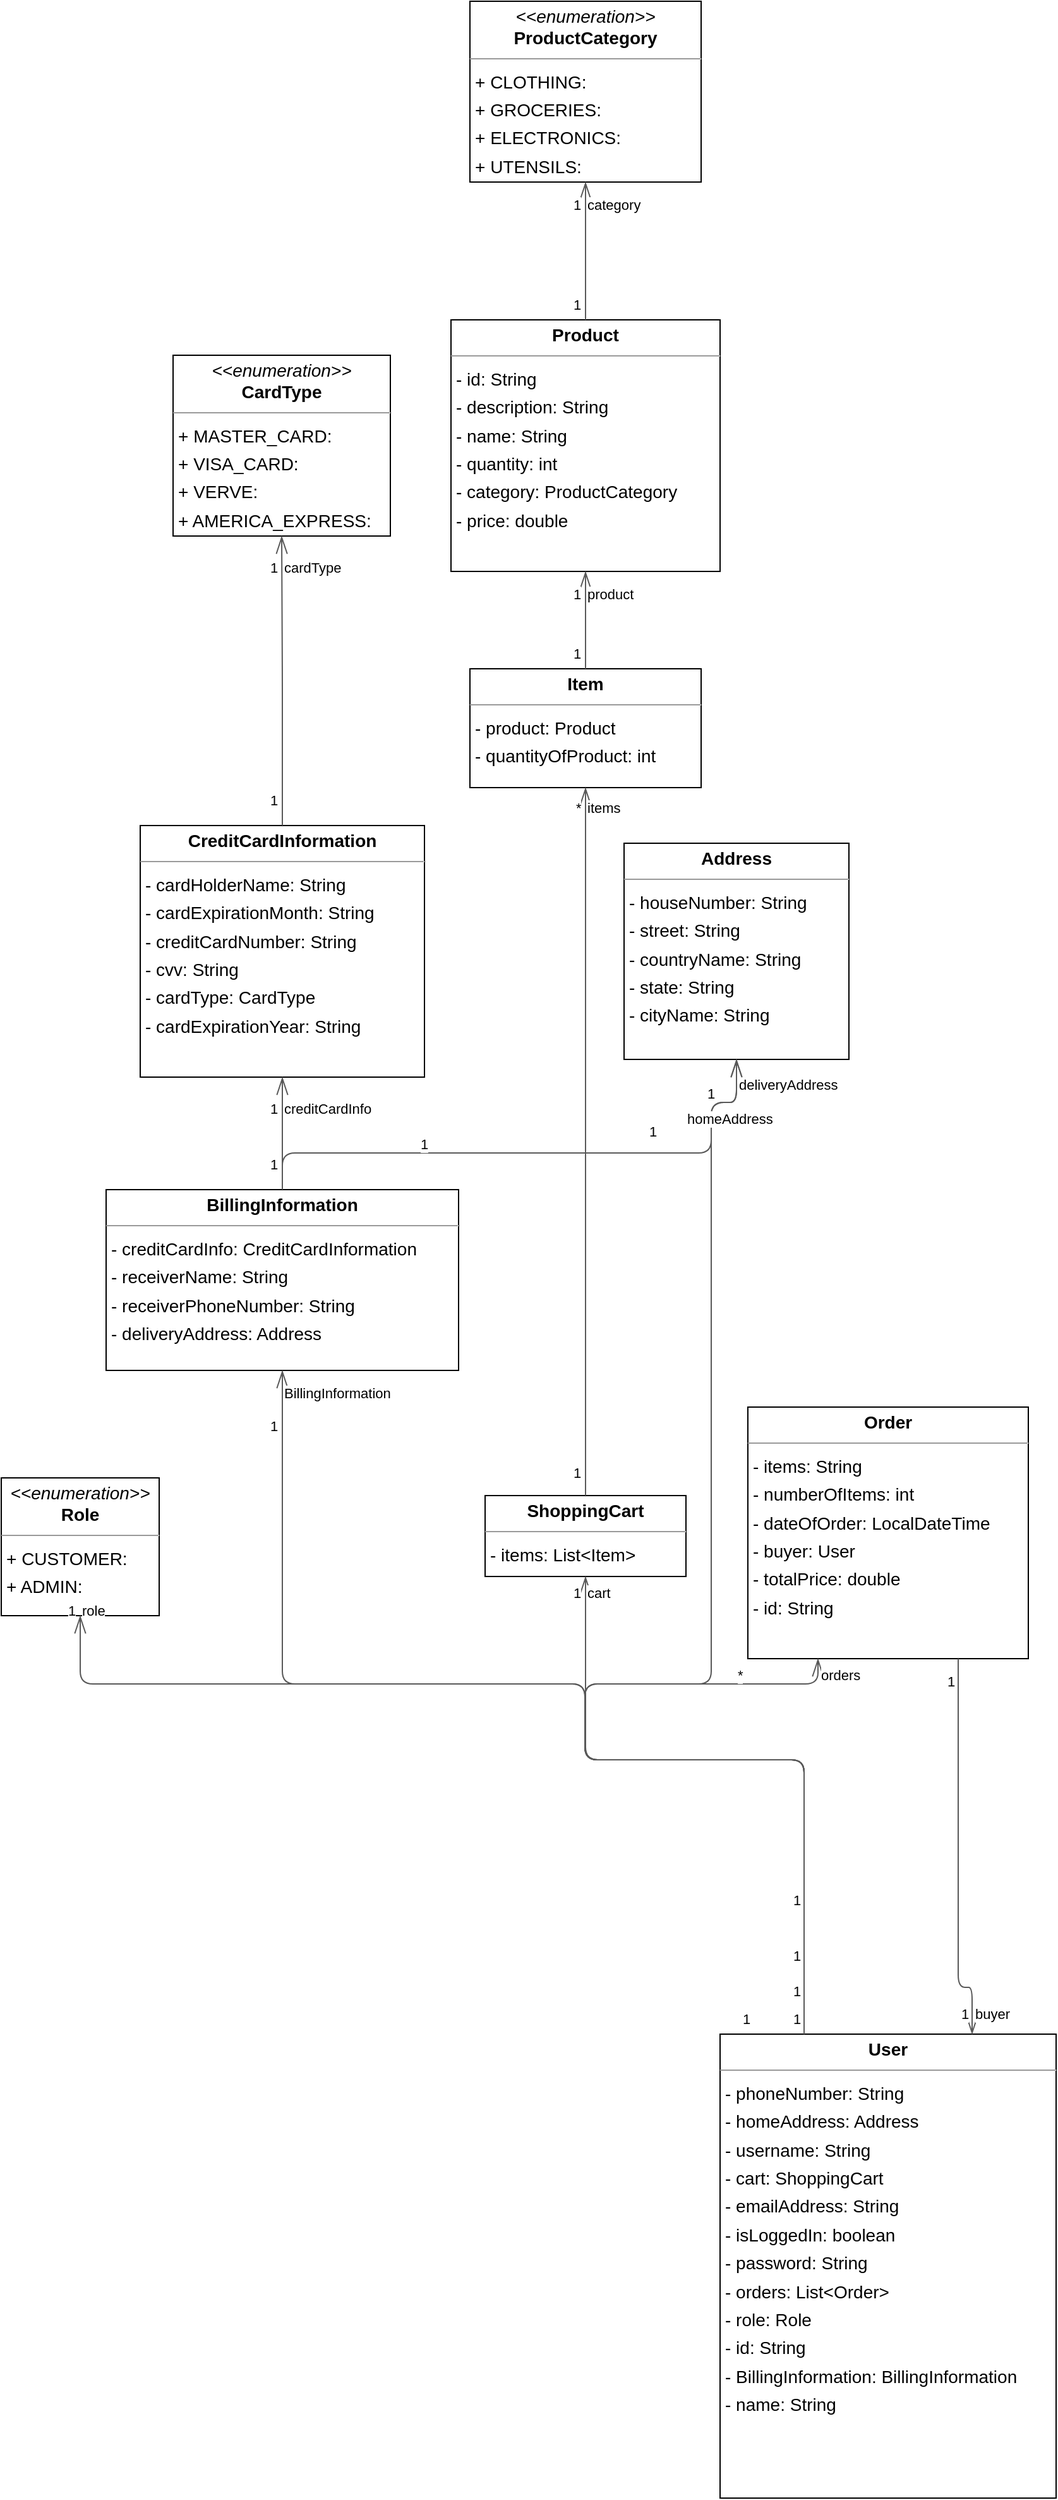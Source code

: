 <mxfile version="23.1.5" type="device" pages="2">
  <diagram id="5gsyttTAuBjk4Lv5tkFZ" name="class diagram">
    <mxGraphModel dx="880" dy="972" grid="0" gridSize="10" guides="1" tooltips="1" connect="1" arrows="1" fold="1" page="0" pageScale="1" pageWidth="850" pageHeight="1100" background="none" math="0" shadow="0">
      <root>
        <mxCell id="0" />
        <mxCell id="1" parent="0" />
        <mxCell id="node5" value="&lt;p style=&quot;margin:0px;margin-top:4px;text-align:center;&quot;&gt;&lt;b&gt;Address&lt;/b&gt;&lt;/p&gt;&lt;hr size=&quot;1&quot;/&gt;&lt;p style=&quot;margin:0 0 0 4px;line-height:1.6;&quot;&gt;- houseNumber: String&lt;br/&gt;- street: String&lt;br/&gt;- countryName: String&lt;br/&gt;- state: String&lt;br/&gt;- cityName: String&lt;/p&gt;" style="verticalAlign=top;align=left;overflow=fill;fontSize=14;fontFamily=Helvetica;html=1;rounded=0;shadow=0;comic=0;labelBackgroundColor=none;strokeWidth=1;" parent="1" vertex="1">
          <mxGeometry x="553" y="653" width="178" height="171" as="geometry" />
        </mxCell>
        <mxCell id="node47" value="&lt;p style=&quot;margin:0px;margin-top:4px;text-align:center;&quot;&gt;&lt;b&gt;BillingInformation&lt;/b&gt;&lt;/p&gt;&lt;hr size=&quot;1&quot;/&gt;&lt;p style=&quot;margin:0 0 0 4px;line-height:1.6;&quot;&gt;- creditCardInfo: CreditCardInformation&lt;br/&gt;- receiverName: String&lt;br/&gt;- receiverPhoneNumber: String&lt;br/&gt;- deliveryAddress: Address&lt;/p&gt;" style="verticalAlign=top;align=left;overflow=fill;fontSize=14;fontFamily=Helvetica;html=1;rounded=0;shadow=0;comic=0;labelBackgroundColor=none;strokeWidth=1;" parent="1" vertex="1">
          <mxGeometry x="143" y="927" width="279" height="143" as="geometry" />
        </mxCell>
        <mxCell id="node39" value="&lt;p style=&quot;margin:0px;margin-top:4px;text-align:center;&quot;&gt;&lt;i&gt;&amp;lt;&amp;lt;enumeration&amp;gt;&amp;gt;&lt;/i&gt;&lt;br/&gt;&lt;b&gt;CardType&lt;/b&gt;&lt;/p&gt;&lt;hr size=&quot;1&quot;/&gt;&lt;p style=&quot;margin:0 0 0 4px;line-height:1.6;&quot;&gt;+ MASTER_CARD: &lt;br/&gt;+ VISA_CARD: &lt;br/&gt;+ VERVE: &lt;br/&gt;+ AMERICA_EXPRESS: &lt;/p&gt;" style="verticalAlign=top;align=left;overflow=fill;fontSize=14;fontFamily=Helvetica;html=1;rounded=0;shadow=0;comic=0;labelBackgroundColor=none;strokeWidth=1;" parent="1" vertex="1">
          <mxGeometry x="196" y="267" width="172" height="143" as="geometry" />
        </mxCell>
        <mxCell id="node51" value="&lt;p style=&quot;margin:0px;margin-top:4px;text-align:center;&quot;&gt;&lt;b&gt;CreditCardInformation&lt;/b&gt;&lt;/p&gt;&lt;hr size=&quot;1&quot;/&gt;&lt;p style=&quot;margin:0 0 0 4px;line-height:1.6;&quot;&gt;- cardHolderName: String&lt;br/&gt;- cardExpirationMonth: String&lt;br/&gt;- creditCardNumber: String&lt;br/&gt;- cvv: String&lt;br/&gt;- cardType: CardType&lt;br/&gt;- cardExpirationYear: String&lt;/p&gt;" style="verticalAlign=top;align=left;overflow=fill;fontSize=14;fontFamily=Helvetica;html=1;rounded=0;shadow=0;comic=0;labelBackgroundColor=none;strokeWidth=1;" parent="1" vertex="1">
          <mxGeometry x="170" y="639" width="225" height="199" as="geometry" />
        </mxCell>
        <mxCell id="node60" value="&lt;p style=&quot;margin:0px;margin-top:4px;text-align:center;&quot;&gt;&lt;b&gt;Item&lt;/b&gt;&lt;/p&gt;&lt;hr size=&quot;1&quot;/&gt;&lt;p style=&quot;margin:0 0 0 4px;line-height:1.6;&quot;&gt;- product: Product&lt;br/&gt;- quantityOfProduct: int&lt;/p&gt;" style="verticalAlign=top;align=left;overflow=fill;fontSize=14;fontFamily=Helvetica;html=1;rounded=0;shadow=0;comic=0;labelBackgroundColor=none;strokeWidth=1;" parent="1" vertex="1">
          <mxGeometry x="431" y="515" width="183" height="94" as="geometry" />
        </mxCell>
        <mxCell id="node10" value="&lt;p style=&quot;margin:0px;margin-top:4px;text-align:center;&quot;&gt;&lt;b&gt;Order&lt;/b&gt;&lt;/p&gt;&lt;hr size=&quot;1&quot;/&gt;&lt;p style=&quot;margin:0 0 0 4px;line-height:1.6;&quot;&gt;- items: String&lt;br/&gt;- numberOfItems: int&lt;br/&gt;- dateOfOrder: LocalDateTime&lt;br/&gt;- buyer: User&lt;br/&gt;- totalPrice: double&lt;br/&gt;- id: String&lt;/p&gt;" style="verticalAlign=top;align=left;overflow=fill;fontSize=14;fontFamily=Helvetica;html=1;rounded=0;shadow=0;comic=0;labelBackgroundColor=none;strokeWidth=1;" parent="1" vertex="1">
          <mxGeometry x="651" y="1099" width="222" height="199" as="geometry" />
        </mxCell>
        <mxCell id="node54" value="&lt;p style=&quot;margin:0px;margin-top:4px;text-align:center;&quot;&gt;&lt;b&gt;Product&lt;/b&gt;&lt;/p&gt;&lt;hr size=&quot;1&quot;/&gt;&lt;p style=&quot;margin:0 0 0 4px;line-height:1.6;&quot;&gt;- id: String&lt;br/&gt;- description: String&lt;br/&gt;- name: String&lt;br/&gt;- quantity: int&lt;br/&gt;- category: ProductCategory&lt;br/&gt;- price: double&lt;/p&gt;" style="verticalAlign=top;align=left;overflow=fill;fontSize=14;fontFamily=Helvetica;html=1;rounded=0;shadow=0;comic=0;labelBackgroundColor=none;strokeWidth=1;" parent="1" vertex="1">
          <mxGeometry x="416" y="239" width="213" height="199" as="geometry" />
        </mxCell>
        <mxCell id="node64" value="&lt;p style=&quot;margin:0px;margin-top:4px;text-align:center;&quot;&gt;&lt;i&gt;&amp;lt;&amp;lt;enumeration&amp;gt;&amp;gt;&lt;/i&gt;&lt;br/&gt;&lt;b&gt;ProductCategory&lt;/b&gt;&lt;/p&gt;&lt;hr size=&quot;1&quot;/&gt;&lt;p style=&quot;margin:0 0 0 4px;line-height:1.6;&quot;&gt;+ CLOTHING: &lt;br/&gt;+ GROCERIES: &lt;br/&gt;+ ELECTRONICS: &lt;br/&gt;+ UTENSILS: &lt;/p&gt;" style="verticalAlign=top;align=left;overflow=fill;fontSize=14;fontFamily=Helvetica;html=1;rounded=0;shadow=0;comic=0;labelBackgroundColor=none;strokeWidth=1;" parent="1" vertex="1">
          <mxGeometry x="431" y="-13" width="183" height="143" as="geometry" />
        </mxCell>
        <mxCell id="node46" value="&lt;p style=&quot;margin:0px;margin-top:4px;text-align:center;&quot;&gt;&lt;i&gt;&amp;lt;&amp;lt;enumeration&amp;gt;&amp;gt;&lt;/i&gt;&lt;br/&gt;&lt;b&gt;Role&lt;/b&gt;&lt;/p&gt;&lt;hr size=&quot;1&quot;/&gt;&lt;p style=&quot;margin:0 0 0 4px;line-height:1.6;&quot;&gt;+ CUSTOMER: &lt;br/&gt;+ ADMIN: &lt;/p&gt;" style="verticalAlign=top;align=left;overflow=fill;fontSize=14;fontFamily=Helvetica;html=1;rounded=0;shadow=0;comic=0;labelBackgroundColor=none;strokeWidth=1;" parent="1" vertex="1">
          <mxGeometry x="60" y="1155" width="125" height="109" as="geometry" />
        </mxCell>
        <mxCell id="node68" value="&lt;p style=&quot;margin:0px;margin-top:4px;text-align:center;&quot;&gt;&lt;b&gt;ShoppingCart&lt;/b&gt;&lt;/p&gt;&lt;hr size=&quot;1&quot;/&gt;&lt;p style=&quot;margin:0 0 0 4px;line-height:1.6;&quot;&gt;- items: List&amp;lt;Item&amp;gt;&lt;/p&gt;" style="verticalAlign=top;align=left;overflow=fill;fontSize=14;fontFamily=Helvetica;html=1;rounded=0;shadow=0;comic=0;labelBackgroundColor=none;strokeWidth=1;" parent="1" vertex="1">
          <mxGeometry x="443" y="1169" width="159" height="64" as="geometry" />
        </mxCell>
        <mxCell id="node58" value="&lt;p style=&quot;margin:0px;margin-top:4px;text-align:center;&quot;&gt;&lt;b&gt;User&lt;/b&gt;&lt;/p&gt;&lt;hr size=&quot;1&quot;/&gt;&lt;p style=&quot;margin:0 0 0 4px;line-height:1.6;&quot;&gt;- phoneNumber: String&lt;br/&gt;- homeAddress: Address&lt;br/&gt;- username: String&lt;br/&gt;- cart: ShoppingCart&lt;br/&gt;- emailAddress: String&lt;br/&gt;- isLoggedIn: boolean&lt;br/&gt;- password: String&lt;br/&gt;- orders: List&amp;lt;Order&amp;gt;&lt;br/&gt;- role: Role&lt;br/&gt;- id: String&lt;br/&gt;- BillingInformation: BillingInformation&lt;br/&gt;- name: String&lt;/p&gt;" style="verticalAlign=top;align=left;overflow=fill;fontSize=14;fontFamily=Helvetica;html=1;rounded=0;shadow=0;comic=0;labelBackgroundColor=none;strokeWidth=1;" parent="1" vertex="1">
          <mxGeometry x="629" y="1595" width="266" height="367" as="geometry" />
        </mxCell>
        <mxCell id="edge38" value="" style="html=1;rounded=1;edgeStyle=orthogonalEdgeStyle;dashed=0;startArrow=diamondThinstartSize=12;endArrow=openThin;endSize=12;strokeColor=#595959;exitX=0.500;exitY=0.000;exitDx=0;exitDy=0;entryX=0.500;entryY=1.000;entryDx=0;entryDy=0;" parent="1" source="node47" target="node5" edge="1">
          <mxGeometry width="50" height="50" relative="1" as="geometry">
            <Array as="points">
              <mxPoint x="282" y="898" />
              <mxPoint x="622" y="898" />
              <mxPoint x="622" y="858" />
              <mxPoint x="642" y="858" />
            </Array>
          </mxGeometry>
        </mxCell>
        <mxCell id="label228" value="1" style="edgeLabel;resizable=0;html=1;align=left;verticalAlign=top;strokeColor=default;" parent="edge38" vertex="1" connectable="0">
          <mxGeometry x="390" y="878" as="geometry" />
        </mxCell>
        <mxCell id="label232" value="1" style="edgeLabel;resizable=0;html=1;align=left;verticalAlign=top;strokeColor=default;" parent="edge38" vertex="1" connectable="0">
          <mxGeometry x="571" y="868" as="geometry" />
        </mxCell>
        <mxCell id="label233" value="deliveryAddress" style="edgeLabel;resizable=0;html=1;align=left;verticalAlign=top;strokeColor=default;" parent="edge38" vertex="1" connectable="0">
          <mxGeometry x="642" y="831" as="geometry" />
        </mxCell>
        <mxCell id="edge27" value="" style="html=1;rounded=1;edgeStyle=orthogonalEdgeStyle;dashed=0;startArrow=diamondThinstartSize=12;endArrow=openThin;endSize=12;strokeColor=#595959;exitX=0.500;exitY=0.000;exitDx=0;exitDy=0;entryX=0.500;entryY=1.000;entryDx=0;entryDy=0;" parent="1" source="node47" target="node51" edge="1">
          <mxGeometry width="50" height="50" relative="1" as="geometry">
            <Array as="points" />
          </mxGeometry>
        </mxCell>
        <mxCell id="label162" value="1" style="edgeLabel;resizable=0;html=1;align=left;verticalAlign=top;strokeColor=default;" parent="edge27" vertex="1" connectable="0">
          <mxGeometry x="271" y="894" as="geometry" />
        </mxCell>
        <mxCell id="label166" value="1" style="edgeLabel;resizable=0;html=1;align=left;verticalAlign=top;strokeColor=default;" parent="edge27" vertex="1" connectable="0">
          <mxGeometry x="271" y="850" as="geometry" />
        </mxCell>
        <mxCell id="label167" value="creditCardInfo" style="edgeLabel;resizable=0;html=1;align=left;verticalAlign=top;strokeColor=default;" parent="edge27" vertex="1" connectable="0">
          <mxGeometry x="282" y="850" as="geometry" />
        </mxCell>
        <mxCell id="edge33" value="" style="html=1;rounded=1;edgeStyle=orthogonalEdgeStyle;dashed=0;startArrow=diamondThinstartSize=12;endArrow=openThin;endSize=12;strokeColor=#595959;exitX=0.500;exitY=0.000;exitDx=0;exitDy=0;entryX=0.500;entryY=1.000;entryDx=0;entryDy=0;" parent="1" source="node51" target="node39" edge="1">
          <mxGeometry width="50" height="50" relative="1" as="geometry">
            <Array as="points" />
          </mxGeometry>
        </mxCell>
        <mxCell id="label198" value="1" style="edgeLabel;resizable=0;html=1;align=left;verticalAlign=top;strokeColor=default;" parent="edge33" vertex="1" connectable="0">
          <mxGeometry x="271" y="606" as="geometry" />
        </mxCell>
        <mxCell id="label202" value="1" style="edgeLabel;resizable=0;html=1;align=left;verticalAlign=top;strokeColor=default;" parent="edge33" vertex="1" connectable="0">
          <mxGeometry x="271" y="422" as="geometry" />
        </mxCell>
        <mxCell id="label203" value="cardType" style="edgeLabel;resizable=0;html=1;align=left;verticalAlign=top;strokeColor=default;" parent="edge33" vertex="1" connectable="0">
          <mxGeometry x="282" y="422" as="geometry" />
        </mxCell>
        <mxCell id="edge25" value="" style="html=1;rounded=1;edgeStyle=orthogonalEdgeStyle;dashed=0;startArrow=diamondThinstartSize=12;endArrow=openThin;endSize=12;strokeColor=#595959;exitX=0.500;exitY=0.000;exitDx=0;exitDy=0;entryX=0.500;entryY=1.000;entryDx=0;entryDy=0;" parent="1" source="node60" target="node54" edge="1">
          <mxGeometry width="50" height="50" relative="1" as="geometry">
            <Array as="points" />
          </mxGeometry>
        </mxCell>
        <mxCell id="label150" value="1" style="edgeLabel;resizable=0;html=1;align=left;verticalAlign=top;strokeColor=default;" parent="edge25" vertex="1" connectable="0">
          <mxGeometry x="511" y="490" as="geometry" />
        </mxCell>
        <mxCell id="label154" value="1" style="edgeLabel;resizable=0;html=1;align=left;verticalAlign=top;strokeColor=default;" parent="edge25" vertex="1" connectable="0">
          <mxGeometry x="511" y="443" as="geometry" />
        </mxCell>
        <mxCell id="label155" value="product" style="edgeLabel;resizable=0;html=1;align=left;verticalAlign=top;strokeColor=default;" parent="edge25" vertex="1" connectable="0">
          <mxGeometry x="522" y="443" as="geometry" />
        </mxCell>
        <mxCell id="edge34" value="" style="html=1;rounded=1;edgeStyle=orthogonalEdgeStyle;dashed=0;startArrow=diamondThinstartSize=12;endArrow=openThin;endSize=12;strokeColor=#595959;exitX=0.750;exitY=1.000;exitDx=0;exitDy=0;entryX=0.750;entryY=0.000;entryDx=0;entryDy=0;" parent="1" source="node10" target="node58" edge="1">
          <mxGeometry width="50" height="50" relative="1" as="geometry">
            <Array as="points">
              <mxPoint x="818" y="1558" />
              <mxPoint x="829" y="1558" />
            </Array>
          </mxGeometry>
        </mxCell>
        <mxCell id="label204" value="1" style="edgeLabel;resizable=0;html=1;align=left;verticalAlign=top;strokeColor=default;" parent="edge34" vertex="1" connectable="0">
          <mxGeometry x="807" y="1303" as="geometry" />
        </mxCell>
        <mxCell id="label208" value="1" style="edgeLabel;resizable=0;html=1;align=left;verticalAlign=top;strokeColor=default;" parent="edge34" vertex="1" connectable="0">
          <mxGeometry x="818" y="1566" as="geometry" />
        </mxCell>
        <mxCell id="label209" value="buyer" style="edgeLabel;resizable=0;html=1;align=left;verticalAlign=top;strokeColor=default;" parent="edge34" vertex="1" connectable="0">
          <mxGeometry x="829" y="1566" as="geometry" />
        </mxCell>
        <mxCell id="edge56" value="" style="html=1;rounded=1;edgeStyle=orthogonalEdgeStyle;dashed=0;startArrow=diamondThinstartSize=12;endArrow=openThin;endSize=12;strokeColor=#595959;exitX=0.500;exitY=0.000;exitDx=0;exitDy=0;entryX=0.500;entryY=1.000;entryDx=0;entryDy=0;" parent="1" source="node54" target="node64" edge="1">
          <mxGeometry width="50" height="50" relative="1" as="geometry">
            <Array as="points" />
          </mxGeometry>
        </mxCell>
        <mxCell id="label336" value="1" style="edgeLabel;resizable=0;html=1;align=left;verticalAlign=top;strokeColor=default;" parent="edge56" vertex="1" connectable="0">
          <mxGeometry x="511" y="214" as="geometry" />
        </mxCell>
        <mxCell id="label340" value="1" style="edgeLabel;resizable=0;html=1;align=left;verticalAlign=top;strokeColor=default;" parent="edge56" vertex="1" connectable="0">
          <mxGeometry x="511" y="135" as="geometry" />
        </mxCell>
        <mxCell id="label341" value="category" style="edgeLabel;resizable=0;html=1;align=left;verticalAlign=top;strokeColor=default;" parent="edge56" vertex="1" connectable="0">
          <mxGeometry x="522" y="135" as="geometry" />
        </mxCell>
        <mxCell id="edge39" value="" style="html=1;rounded=1;edgeStyle=orthogonalEdgeStyle;dashed=0;startArrow=diamondThinstartSize=12;endArrow=openThin;endSize=12;strokeColor=#595959;exitX=0.500;exitY=0.001;exitDx=0;exitDy=0;entryX=0.500;entryY=1.000;entryDx=0;entryDy=0;" parent="1" source="node68" target="node60" edge="1">
          <mxGeometry width="50" height="50" relative="1" as="geometry">
            <Array as="points" />
          </mxGeometry>
        </mxCell>
        <mxCell id="label234" value="1" style="edgeLabel;resizable=0;html=1;align=left;verticalAlign=top;strokeColor=default;" parent="edge39" vertex="1" connectable="0">
          <mxGeometry x="511" y="1138" as="geometry" />
        </mxCell>
        <mxCell id="label238" value="*" style="edgeLabel;resizable=0;html=1;align=left;verticalAlign=top;strokeColor=default;" parent="edge39" vertex="1" connectable="0">
          <mxGeometry x="513" y="612" as="geometry" />
        </mxCell>
        <mxCell id="label239" value="items" style="edgeLabel;resizable=0;html=1;align=left;verticalAlign=top;strokeColor=default;" parent="edge39" vertex="1" connectable="0">
          <mxGeometry x="522" y="612" as="geometry" />
        </mxCell>
        <mxCell id="edge59" value="" style="html=1;rounded=1;edgeStyle=orthogonalEdgeStyle;dashed=0;startArrow=diamondThinstartSize=12;endArrow=openThin;endSize=12;strokeColor=#595959;exitX=0.250;exitY=0.000;exitDx=0;exitDy=0;entryX=0.500;entryY=1.000;entryDx=0;entryDy=0;" parent="1" source="node58" target="node5" edge="1">
          <mxGeometry width="50" height="50" relative="1" as="geometry">
            <Array as="points">
              <mxPoint x="696" y="1378" />
              <mxPoint x="522" y="1378" />
              <mxPoint x="522" y="1318" />
              <mxPoint x="622" y="1318" />
              <mxPoint x="622" y="858" />
              <mxPoint x="642" y="858" />
            </Array>
          </mxGeometry>
        </mxCell>
        <mxCell id="label354" value="1" style="edgeLabel;resizable=0;html=1;align=left;verticalAlign=top;strokeColor=default;" parent="edge59" vertex="1" connectable="0">
          <mxGeometry x="685" y="1476" as="geometry" />
        </mxCell>
        <mxCell id="label358" value="1" style="edgeLabel;resizable=0;html=1;align=left;verticalAlign=top;strokeColor=default;" parent="edge59" vertex="1" connectable="0">
          <mxGeometry x="617" y="838" as="geometry" />
        </mxCell>
        <mxCell id="label359" value="homeAddress" style="edgeLabel;resizable=0;html=1;align=left;verticalAlign=top;strokeColor=default;" parent="edge59" vertex="1" connectable="0">
          <mxGeometry x="601" y="858" as="geometry" />
        </mxCell>
        <mxCell id="edge32" value="" style="html=1;rounded=1;edgeStyle=orthogonalEdgeStyle;dashed=0;startArrow=diamondThinstartSize=12;endArrow=openThin;endSize=12;strokeColor=#595959;exitX=0.250;exitY=0.000;exitDx=0;exitDy=0;entryX=0.500;entryY=1.000;entryDx=0;entryDy=0;" parent="1" source="node58" target="node47" edge="1">
          <mxGeometry width="50" height="50" relative="1" as="geometry">
            <Array as="points">
              <mxPoint x="696" y="1378" />
              <mxPoint x="522" y="1378" />
              <mxPoint x="522" y="1318" />
              <mxPoint x="282" y="1318" />
            </Array>
          </mxGeometry>
        </mxCell>
        <mxCell id="label192" value="1" style="edgeLabel;resizable=0;html=1;align=left;verticalAlign=top;strokeColor=default;" parent="edge32" vertex="1" connectable="0">
          <mxGeometry x="645" y="1570" as="geometry" />
        </mxCell>
        <mxCell id="label196" value="1" style="edgeLabel;resizable=0;html=1;align=left;verticalAlign=top;strokeColor=default;" parent="edge32" vertex="1" connectable="0">
          <mxGeometry x="271" y="1101" as="geometry" />
        </mxCell>
        <mxCell id="label197" value="BillingInformation" style="edgeLabel;resizable=0;html=1;align=left;verticalAlign=top;strokeColor=default;" parent="edge32" vertex="1" connectable="0">
          <mxGeometry x="282" y="1075" as="geometry" />
        </mxCell>
        <mxCell id="edge21" value="" style="html=1;rounded=1;edgeStyle=orthogonalEdgeStyle;dashed=0;startArrow=diamondThinstartSize=12;endArrow=openThin;endSize=12;strokeColor=#595959;exitX=0.250;exitY=0.000;exitDx=0;exitDy=0;entryX=0.250;entryY=1.000;entryDx=0;entryDy=0;" parent="1" source="node58" target="node10" edge="1">
          <mxGeometry width="50" height="50" relative="1" as="geometry">
            <Array as="points">
              <mxPoint x="696" y="1378" />
              <mxPoint x="522" y="1378" />
              <mxPoint x="522" y="1318" />
              <mxPoint x="707" y="1318" />
            </Array>
          </mxGeometry>
        </mxCell>
        <mxCell id="label126" value="1" style="edgeLabel;resizable=0;html=1;align=left;verticalAlign=top;strokeColor=default;" parent="edge21" vertex="1" connectable="0">
          <mxGeometry x="685" y="1548" as="geometry" />
        </mxCell>
        <mxCell id="label130" value="*" style="edgeLabel;resizable=0;html=1;align=left;verticalAlign=top;strokeColor=default;" parent="edge21" vertex="1" connectable="0">
          <mxGeometry x="641" y="1298" as="geometry" />
        </mxCell>
        <mxCell id="label131" value="orders" style="edgeLabel;resizable=0;html=1;align=left;verticalAlign=top;strokeColor=default;" parent="edge21" vertex="1" connectable="0">
          <mxGeometry x="707" y="1298" as="geometry" />
        </mxCell>
        <mxCell id="edge53" value="" style="html=1;rounded=1;edgeStyle=orthogonalEdgeStyle;dashed=0;startArrow=diamondThinstartSize=12;endArrow=openThin;endSize=12;strokeColor=#595959;exitX=0.250;exitY=0.000;exitDx=0;exitDy=0;entryX=0.500;entryY=1.000;entryDx=0;entryDy=0;" parent="1" source="node58" target="node46" edge="1">
          <mxGeometry width="50" height="50" relative="1" as="geometry">
            <Array as="points">
              <mxPoint x="696" y="1378" />
              <mxPoint x="522" y="1378" />
              <mxPoint x="522" y="1318" />
              <mxPoint x="122" y="1318" />
            </Array>
          </mxGeometry>
        </mxCell>
        <mxCell id="label318" value="1" style="edgeLabel;resizable=0;html=1;align=left;verticalAlign=top;strokeColor=default;" parent="edge53" vertex="1" connectable="0">
          <mxGeometry x="685" y="1570" as="geometry" />
        </mxCell>
        <mxCell id="label322" value="1" style="edgeLabel;resizable=0;html=1;align=left;verticalAlign=top;strokeColor=default;" parent="edge53" vertex="1" connectable="0">
          <mxGeometry x="111" y="1247" as="geometry" />
        </mxCell>
        <mxCell id="label323" value="role" style="edgeLabel;resizable=0;html=1;align=left;verticalAlign=top;strokeColor=default;" parent="edge53" vertex="1" connectable="0">
          <mxGeometry x="122" y="1247" as="geometry" />
        </mxCell>
        <mxCell id="edge19" value="" style="html=1;rounded=1;edgeStyle=orthogonalEdgeStyle;dashed=0;startArrow=diamondThinstartSize=12;endArrow=openThin;endSize=12;strokeColor=#595959;exitX=0.250;exitY=0.000;exitDx=0;exitDy=0;entryX=0.500;entryY=1.001;entryDx=0;entryDy=0;" parent="1" source="node58" target="node68" edge="1">
          <mxGeometry width="50" height="50" relative="1" as="geometry">
            <Array as="points">
              <mxPoint x="696" y="1378" />
              <mxPoint x="522" y="1378" />
            </Array>
          </mxGeometry>
        </mxCell>
        <mxCell id="label114" value="1" style="edgeLabel;resizable=0;html=1;align=left;verticalAlign=top;strokeColor=default;" parent="edge19" vertex="1" connectable="0">
          <mxGeometry x="685" y="1520" as="geometry" />
        </mxCell>
        <mxCell id="label118" value="1" style="edgeLabel;resizable=0;html=1;align=left;verticalAlign=top;strokeColor=default;" parent="edge19" vertex="1" connectable="0">
          <mxGeometry x="511" y="1233" as="geometry" />
        </mxCell>
        <mxCell id="label119" value="cart" style="edgeLabel;resizable=0;html=1;align=left;verticalAlign=top;strokeColor=default;" parent="edge19" vertex="1" connectable="0">
          <mxGeometry x="522" y="1233" as="geometry" />
        </mxCell>
      </root>
    </mxGraphModel>
  </diagram>
  <diagram id="lq-3XMUzmO4KeT5u8umi" name="use case diagram">
    <mxGraphModel dx="1257" dy="817" grid="0" gridSize="10" guides="1" tooltips="1" connect="1" arrows="1" fold="1" page="1" pageScale="1" pageWidth="850" pageHeight="1100" math="0" shadow="0">
      <root>
        <mxCell id="0" />
        <mxCell id="1" parent="0" />
        <mxCell id="9J2TWUZpX0HpCzU2FrGC-1" value="User" style="shape=umlActor;verticalLabelPosition=bottom;verticalAlign=top;html=1;" vertex="1" parent="1">
          <mxGeometry x="406" y="298" width="30" height="60" as="geometry" />
        </mxCell>
        <mxCell id="9J2TWUZpX0HpCzU2FrGC-2" value="signup" style="ellipse;whiteSpace=wrap;html=1;" vertex="1" parent="1">
          <mxGeometry x="365" y="104" width="120" height="80" as="geometry" />
        </mxCell>
        <mxCell id="9J2TWUZpX0HpCzU2FrGC-3" value="login/logout" style="ellipse;whiteSpace=wrap;html=1;" vertex="1" parent="1">
          <mxGeometry x="639" y="118" width="120" height="80" as="geometry" />
        </mxCell>
        <mxCell id="9J2TWUZpX0HpCzU2FrGC-4" value="close account" style="ellipse;whiteSpace=wrap;html=1;" vertex="1" parent="1">
          <mxGeometry x="126" y="123" width="120" height="80" as="geometry" />
        </mxCell>
        <mxCell id="9J2TWUZpX0HpCzU2FrGC-5" value="search for products" style="ellipse;whiteSpace=wrap;html=1;" vertex="1" parent="1">
          <mxGeometry x="97" y="262" width="120" height="80" as="geometry" />
        </mxCell>
        <mxCell id="9J2TWUZpX0HpCzU2FrGC-6" value="add to cart" style="ellipse;whiteSpace=wrap;html=1;" vertex="1" parent="1">
          <mxGeometry x="228" y="510" width="120" height="80" as="geometry" />
        </mxCell>
        <mxCell id="9J2TWUZpX0HpCzU2FrGC-7" value="remove from cart" style="ellipse;whiteSpace=wrap;html=1;" vertex="1" parent="1">
          <mxGeometry x="481" y="545" width="120" height="80" as="geometry" />
        </mxCell>
        <mxCell id="9J2TWUZpX0HpCzU2FrGC-8" value="view cart" style="ellipse;whiteSpace=wrap;html=1;" vertex="1" parent="1">
          <mxGeometry x="97" y="412" width="120" height="80" as="geometry" />
        </mxCell>
        <mxCell id="9J2TWUZpX0HpCzU2FrGC-9" value="checkout" style="ellipse;whiteSpace=wrap;html=1;" vertex="1" parent="1">
          <mxGeometry x="650" y="281" width="120" height="80" as="geometry" />
        </mxCell>
        <mxCell id="9J2TWUZpX0HpCzU2FrGC-10" value="view orders" style="ellipse;whiteSpace=wrap;html=1;" vertex="1" parent="1">
          <mxGeometry x="675" y="478" width="120" height="80" as="geometry" />
        </mxCell>
        <mxCell id="9J2TWUZpX0HpCzU2FrGC-11" value="" style="endArrow=none;html=1;rounded=0;" edge="1" parent="1">
          <mxGeometry width="50" height="50" relative="1" as="geometry">
            <mxPoint x="422" y="274" as="sourcePoint" />
            <mxPoint x="424" y="187" as="targetPoint" />
          </mxGeometry>
        </mxCell>
        <mxCell id="9J2TWUZpX0HpCzU2FrGC-12" value="" style="endArrow=none;html=1;rounded=0;" edge="1" parent="1">
          <mxGeometry width="50" height="50" relative="1" as="geometry">
            <mxPoint x="379" y="307" as="sourcePoint" />
            <mxPoint x="246" y="206" as="targetPoint" />
          </mxGeometry>
        </mxCell>
        <mxCell id="9J2TWUZpX0HpCzU2FrGC-13" value="" style="endArrow=none;html=1;rounded=0;" edge="1" parent="1">
          <mxGeometry width="50" height="50" relative="1" as="geometry">
            <mxPoint x="227" y="319" as="sourcePoint" />
            <mxPoint x="392" y="345" as="targetPoint" />
          </mxGeometry>
        </mxCell>
        <mxCell id="9J2TWUZpX0HpCzU2FrGC-14" value="" style="endArrow=none;html=1;rounded=0;" edge="1" parent="1">
          <mxGeometry width="50" height="50" relative="1" as="geometry">
            <mxPoint x="237" y="440" as="sourcePoint" />
            <mxPoint x="368" y="375" as="targetPoint" />
          </mxGeometry>
        </mxCell>
        <mxCell id="9J2TWUZpX0HpCzU2FrGC-15" value="" style="endArrow=none;html=1;rounded=0;" edge="1" parent="1">
          <mxGeometry width="50" height="50" relative="1" as="geometry">
            <mxPoint x="328" y="501" as="sourcePoint" />
            <mxPoint x="409" y="393" as="targetPoint" />
          </mxGeometry>
        </mxCell>
        <mxCell id="9J2TWUZpX0HpCzU2FrGC-16" value="" style="endArrow=none;html=1;rounded=0;" edge="1" parent="1">
          <mxGeometry width="50" height="50" relative="1" as="geometry">
            <mxPoint x="459" y="371" as="sourcePoint" />
            <mxPoint x="510" y="509" as="targetPoint" />
          </mxGeometry>
        </mxCell>
        <mxCell id="9J2TWUZpX0HpCzU2FrGC-17" value="" style="endArrow=none;html=1;rounded=0;" edge="1" parent="1">
          <mxGeometry width="50" height="50" relative="1" as="geometry">
            <mxPoint x="455" y="333" as="sourcePoint" />
            <mxPoint x="662" y="477" as="targetPoint" />
          </mxGeometry>
        </mxCell>
        <mxCell id="9J2TWUZpX0HpCzU2FrGC-18" value="" style="endArrow=none;html=1;rounded=0;" edge="1" parent="1">
          <mxGeometry width="50" height="50" relative="1" as="geometry">
            <mxPoint x="450" y="309" as="sourcePoint" />
            <mxPoint x="637" y="318" as="targetPoint" />
          </mxGeometry>
        </mxCell>
        <mxCell id="9J2TWUZpX0HpCzU2FrGC-19" value="" style="endArrow=none;html=1;rounded=0;" edge="1" parent="1">
          <mxGeometry width="50" height="50" relative="1" as="geometry">
            <mxPoint x="442" y="290" as="sourcePoint" />
            <mxPoint x="633" y="181" as="targetPoint" />
          </mxGeometry>
        </mxCell>
        <mxCell id="9J2TWUZpX0HpCzU2FrGC-20" value="" style="endArrow=open;endSize=12;dashed=1;html=1;rounded=0;" edge="1" parent="1">
          <mxGeometry x="-0.209" y="38" width="160" relative="1" as="geometry">
            <mxPoint x="253" y="182" as="sourcePoint" />
            <mxPoint x="360" y="170" as="targetPoint" />
            <mxPoint as="offset" />
          </mxGeometry>
        </mxCell>
        <mxCell id="9J2TWUZpX0HpCzU2FrGC-21" value="&amp;lt;&amp;lt;include&amp;gt;&amp;gt;" style="text;strokeColor=none;align=center;fillColor=none;html=1;verticalAlign=middle;whiteSpace=wrap;rounded=0;rotation=50;" vertex="1" parent="1">
          <mxGeometry x="256" y="171" width="90" height="13" as="geometry" />
        </mxCell>
        <mxCell id="9J2TWUZpX0HpCzU2FrGC-22" value="" style="endArrow=open;endSize=12;dashed=1;html=1;rounded=0;" edge="1" parent="1">
          <mxGeometry x="-0.854" y="-74" width="160" relative="1" as="geometry">
            <mxPoint x="621" y="155" as="sourcePoint" />
            <mxPoint x="489" y="129" as="targetPoint" />
            <mxPoint as="offset" />
          </mxGeometry>
        </mxCell>
        <mxCell id="9J2TWUZpX0HpCzU2FrGC-23" value="&amp;lt;&amp;lt;include&amp;gt;&amp;gt;" style="text;strokeColor=none;align=center;fillColor=none;html=1;verticalAlign=middle;whiteSpace=wrap;rounded=0;rotation=70;" vertex="1" parent="1">
          <mxGeometry x="517" y="137.5" width="90" height="13" as="geometry" />
        </mxCell>
        <mxCell id="9J2TWUZpX0HpCzU2FrGC-24" value="" style="endArrow=open;endSize=12;dashed=1;html=1;rounded=0;" edge="1" parent="1">
          <mxGeometry x="-1" y="59" width="160" relative="1" as="geometry">
            <mxPoint x="712" y="466" as="sourcePoint" />
            <mxPoint x="719" y="376" as="targetPoint" />
            <mxPoint x="-43" y="31" as="offset" />
          </mxGeometry>
        </mxCell>
        <mxCell id="9J2TWUZpX0HpCzU2FrGC-25" value="&amp;lt;&amp;lt;include&amp;gt;&amp;gt;" style="text;strokeColor=none;align=center;fillColor=none;html=1;verticalAlign=middle;whiteSpace=wrap;rounded=0;rotation=10;" vertex="1" parent="1">
          <mxGeometry x="672" y="417" width="90" height="13" as="geometry" />
        </mxCell>
        <mxCell id="9J2TWUZpX0HpCzU2FrGC-26" value="" style="endArrow=open;endSize=12;dashed=1;html=1;rounded=0;" edge="1" parent="1">
          <mxGeometry x="0.377" y="71" width="160" relative="1" as="geometry">
            <mxPoint x="714" y="272" as="sourcePoint" />
            <mxPoint x="707" y="206" as="targetPoint" />
            <Array as="points" />
            <mxPoint as="offset" />
          </mxGeometry>
        </mxCell>
        <mxCell id="9J2TWUZpX0HpCzU2FrGC-27" value="&amp;lt;&amp;lt;include&amp;gt;&amp;gt;" style="text;strokeColor=none;align=center;fillColor=none;html=1;verticalAlign=middle;whiteSpace=wrap;rounded=0;rotation=0;" vertex="1" parent="1">
          <mxGeometry x="665" y="244" width="90" height="13" as="geometry" />
        </mxCell>
        <mxCell id="9J2TWUZpX0HpCzU2FrGC-28" value="" style="endArrow=open;endSize=12;dashed=1;html=1;rounded=0;" edge="1" parent="1">
          <mxGeometry x="0.213" y="57" width="160" relative="1" as="geometry">
            <mxPoint x="467" y="578" as="sourcePoint" />
            <mxPoint x="354" y="568" as="targetPoint" />
            <mxPoint as="offset" />
          </mxGeometry>
        </mxCell>
        <mxCell id="9J2TWUZpX0HpCzU2FrGC-29" value="&amp;lt;&amp;lt;include&amp;gt;&amp;gt;" style="text;strokeColor=none;align=center;fillColor=none;html=1;verticalAlign=middle;whiteSpace=wrap;rounded=0;rotation=-90;" vertex="1" parent="1">
          <mxGeometry x="372" y="567" width="91" height="13" as="geometry" />
        </mxCell>
        <mxCell id="9J2TWUZpX0HpCzU2FrGC-30" value="Admin" style="shape=umlActor;html=1;verticalLabelPosition=bottom;verticalAlign=top;align=center;" vertex="1" parent="1">
          <mxGeometry x="62" y="741" width="30" height="60" as="geometry" />
        </mxCell>
        <mxCell id="9J2TWUZpX0HpCzU2FrGC-31" value="create product" style="ellipse;whiteSpace=wrap;html=1;" vertex="1" parent="1">
          <mxGeometry x="181" y="652" width="140" height="70" as="geometry" />
        </mxCell>
        <mxCell id="9J2TWUZpX0HpCzU2FrGC-32" value="remove product" style="ellipse;whiteSpace=wrap;html=1;" vertex="1" parent="1">
          <mxGeometry x="188" y="818" width="140" height="70" as="geometry" />
        </mxCell>
        <mxCell id="9J2TWUZpX0HpCzU2FrGC-33" value="&amp;lt;&amp;lt;extend&amp;gt;&amp;gt;" style="edgeStyle=none;html=1;startArrow=open;endArrow=none;startSize=12;verticalAlign=bottom;dashed=1;labelBackgroundColor=none;rounded=0;exitX=0.5;exitY=1;exitDx=0;exitDy=0;entryX=0.5;entryY=0;entryDx=0;entryDy=0;" edge="1" parent="1" source="9J2TWUZpX0HpCzU2FrGC-31" target="9J2TWUZpX0HpCzU2FrGC-32">
          <mxGeometry width="160" relative="1" as="geometry">
            <mxPoint x="283" y="783" as="sourcePoint" />
            <mxPoint x="443" y="783" as="targetPoint" />
          </mxGeometry>
        </mxCell>
        <mxCell id="9J2TWUZpX0HpCzU2FrGC-34" value="" style="edgeStyle=none;html=1;endArrow=none;verticalAlign=bottom;rounded=0;entryX=0;entryY=1;entryDx=0;entryDy=0;exitX=1;exitY=0.333;exitDx=0;exitDy=0;exitPerimeter=0;" edge="1" parent="1" source="9J2TWUZpX0HpCzU2FrGC-30" target="9J2TWUZpX0HpCzU2FrGC-31">
          <mxGeometry width="160" relative="1" as="geometry">
            <mxPoint x="283" y="783" as="sourcePoint" />
            <mxPoint x="443" y="783" as="targetPoint" />
          </mxGeometry>
        </mxCell>
      </root>
    </mxGraphModel>
  </diagram>
</mxfile>

